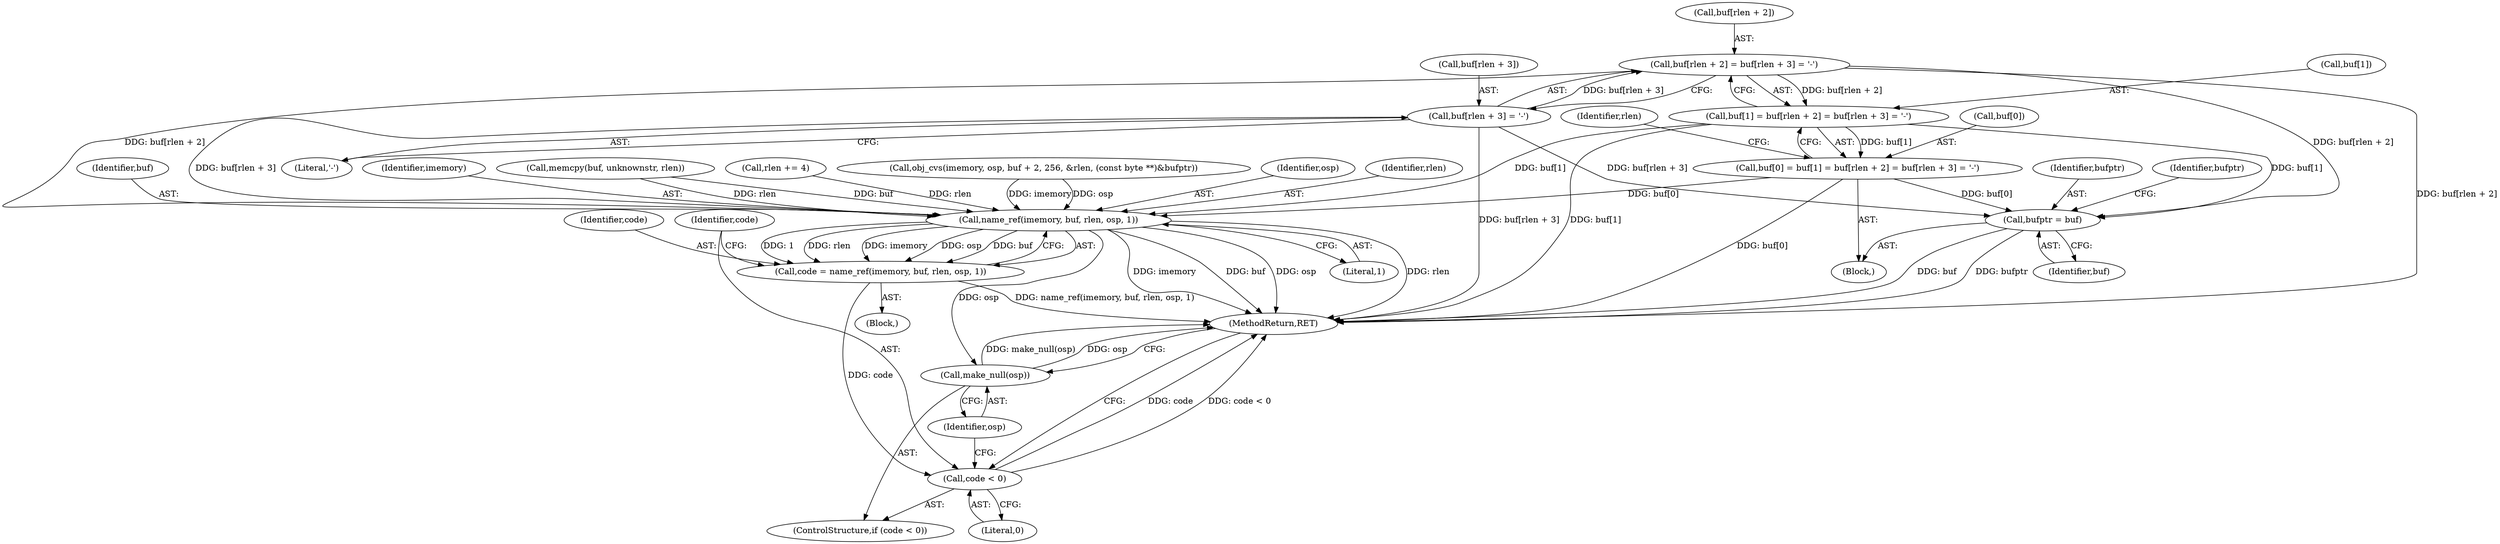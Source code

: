 digraph "0_ghostscript_a6807394bd94b708be24758287b606154daaaed9@array" {
"1000785" [label="(Call,buf[rlen + 2] = buf[rlen + 3] = '-')"];
"1000791" [label="(Call,buf[rlen + 3] = '-')"];
"1000781" [label="(Call,buf[1] = buf[rlen + 2] = buf[rlen + 3] = '-')"];
"1000777" [label="(Call,buf[0] = buf[1] = buf[rlen + 2] = buf[rlen + 3] = '-')"];
"1000801" [label="(Call,bufptr = buf)"];
"1000814" [label="(Call,name_ref(imemory, buf, rlen, osp, 1))"];
"1000812" [label="(Call,code = name_ref(imemory, buf, rlen, osp, 1))"];
"1000821" [label="(Call,code < 0)"];
"1000824" [label="(Call,make_null(osp))"];
"1000781" [label="(Call,buf[1] = buf[rlen + 2] = buf[rlen + 3] = '-')"];
"1000812" [label="(Call,code = name_ref(imemory, buf, rlen, osp, 1))"];
"1000815" [label="(Identifier,imemory)"];
"1000825" [label="(Identifier,osp)"];
"1000820" [label="(ControlStructure,if (code < 0))"];
"1000797" [label="(Literal,'-')"];
"1000798" [label="(Call,rlen += 4)"];
"1000821" [label="(Call,code < 0)"];
"1000776" [label="(Block,)"];
"1000786" [label="(Call,buf[rlen + 2])"];
"1000722" [label="(Call,obj_cvs(imemory, osp, buf + 2, 256, &rlen, (const byte **)&bufptr))"];
"1000782" [label="(Call,buf[1])"];
"1000824" [label="(Call,make_null(osp))"];
"1000777" [label="(Call,buf[0] = buf[1] = buf[rlen + 2] = buf[rlen + 3] = '-')"];
"1000803" [label="(Identifier,buf)"];
"1000811" [label="(Block,)"];
"1000778" [label="(Call,buf[0])"];
"1000814" [label="(Call,name_ref(imemory, buf, rlen, osp, 1))"];
"1000792" [label="(Call,buf[rlen + 3])"];
"1000785" [label="(Call,buf[rlen + 2] = buf[rlen + 3] = '-')"];
"1000791" [label="(Call,buf[rlen + 3] = '-')"];
"1000818" [label="(Identifier,osp)"];
"1000826" [label="(MethodReturn,RET)"];
"1000817" [label="(Identifier,rlen)"];
"1000802" [label="(Identifier,bufptr)"];
"1000799" [label="(Identifier,rlen)"];
"1000810" [label="(Identifier,bufptr)"];
"1000823" [label="(Literal,0)"];
"1000748" [label="(Call,memcpy(buf, unknownstr, rlen))"];
"1000801" [label="(Call,bufptr = buf)"];
"1000819" [label="(Literal,1)"];
"1000816" [label="(Identifier,buf)"];
"1000813" [label="(Identifier,code)"];
"1000822" [label="(Identifier,code)"];
"1000785" -> "1000781"  [label="AST: "];
"1000785" -> "1000791"  [label="CFG: "];
"1000786" -> "1000785"  [label="AST: "];
"1000791" -> "1000785"  [label="AST: "];
"1000781" -> "1000785"  [label="CFG: "];
"1000785" -> "1000826"  [label="DDG: buf[rlen + 2]"];
"1000785" -> "1000781"  [label="DDG: buf[rlen + 2]"];
"1000791" -> "1000785"  [label="DDG: buf[rlen + 3]"];
"1000785" -> "1000801"  [label="DDG: buf[rlen + 2]"];
"1000785" -> "1000814"  [label="DDG: buf[rlen + 2]"];
"1000791" -> "1000797"  [label="CFG: "];
"1000792" -> "1000791"  [label="AST: "];
"1000797" -> "1000791"  [label="AST: "];
"1000791" -> "1000826"  [label="DDG: buf[rlen + 3]"];
"1000791" -> "1000801"  [label="DDG: buf[rlen + 3]"];
"1000791" -> "1000814"  [label="DDG: buf[rlen + 3]"];
"1000781" -> "1000777"  [label="AST: "];
"1000782" -> "1000781"  [label="AST: "];
"1000777" -> "1000781"  [label="CFG: "];
"1000781" -> "1000826"  [label="DDG: buf[1]"];
"1000781" -> "1000777"  [label="DDG: buf[1]"];
"1000781" -> "1000801"  [label="DDG: buf[1]"];
"1000781" -> "1000814"  [label="DDG: buf[1]"];
"1000777" -> "1000776"  [label="AST: "];
"1000778" -> "1000777"  [label="AST: "];
"1000799" -> "1000777"  [label="CFG: "];
"1000777" -> "1000826"  [label="DDG: buf[0]"];
"1000777" -> "1000801"  [label="DDG: buf[0]"];
"1000777" -> "1000814"  [label="DDG: buf[0]"];
"1000801" -> "1000776"  [label="AST: "];
"1000801" -> "1000803"  [label="CFG: "];
"1000802" -> "1000801"  [label="AST: "];
"1000803" -> "1000801"  [label="AST: "];
"1000810" -> "1000801"  [label="CFG: "];
"1000801" -> "1000826"  [label="DDG: buf"];
"1000801" -> "1000826"  [label="DDG: bufptr"];
"1000814" -> "1000812"  [label="AST: "];
"1000814" -> "1000819"  [label="CFG: "];
"1000815" -> "1000814"  [label="AST: "];
"1000816" -> "1000814"  [label="AST: "];
"1000817" -> "1000814"  [label="AST: "];
"1000818" -> "1000814"  [label="AST: "];
"1000819" -> "1000814"  [label="AST: "];
"1000812" -> "1000814"  [label="CFG: "];
"1000814" -> "1000826"  [label="DDG: buf"];
"1000814" -> "1000826"  [label="DDG: osp"];
"1000814" -> "1000826"  [label="DDG: rlen"];
"1000814" -> "1000826"  [label="DDG: imemory"];
"1000814" -> "1000812"  [label="DDG: 1"];
"1000814" -> "1000812"  [label="DDG: rlen"];
"1000814" -> "1000812"  [label="DDG: imemory"];
"1000814" -> "1000812"  [label="DDG: osp"];
"1000814" -> "1000812"  [label="DDG: buf"];
"1000722" -> "1000814"  [label="DDG: imemory"];
"1000722" -> "1000814"  [label="DDG: osp"];
"1000748" -> "1000814"  [label="DDG: buf"];
"1000748" -> "1000814"  [label="DDG: rlen"];
"1000798" -> "1000814"  [label="DDG: rlen"];
"1000814" -> "1000824"  [label="DDG: osp"];
"1000812" -> "1000811"  [label="AST: "];
"1000813" -> "1000812"  [label="AST: "];
"1000822" -> "1000812"  [label="CFG: "];
"1000812" -> "1000826"  [label="DDG: name_ref(imemory, buf, rlen, osp, 1)"];
"1000812" -> "1000821"  [label="DDG: code"];
"1000821" -> "1000820"  [label="AST: "];
"1000821" -> "1000823"  [label="CFG: "];
"1000822" -> "1000821"  [label="AST: "];
"1000823" -> "1000821"  [label="AST: "];
"1000825" -> "1000821"  [label="CFG: "];
"1000826" -> "1000821"  [label="CFG: "];
"1000821" -> "1000826"  [label="DDG: code"];
"1000821" -> "1000826"  [label="DDG: code < 0"];
"1000824" -> "1000820"  [label="AST: "];
"1000824" -> "1000825"  [label="CFG: "];
"1000825" -> "1000824"  [label="AST: "];
"1000826" -> "1000824"  [label="CFG: "];
"1000824" -> "1000826"  [label="DDG: make_null(osp)"];
"1000824" -> "1000826"  [label="DDG: osp"];
}
